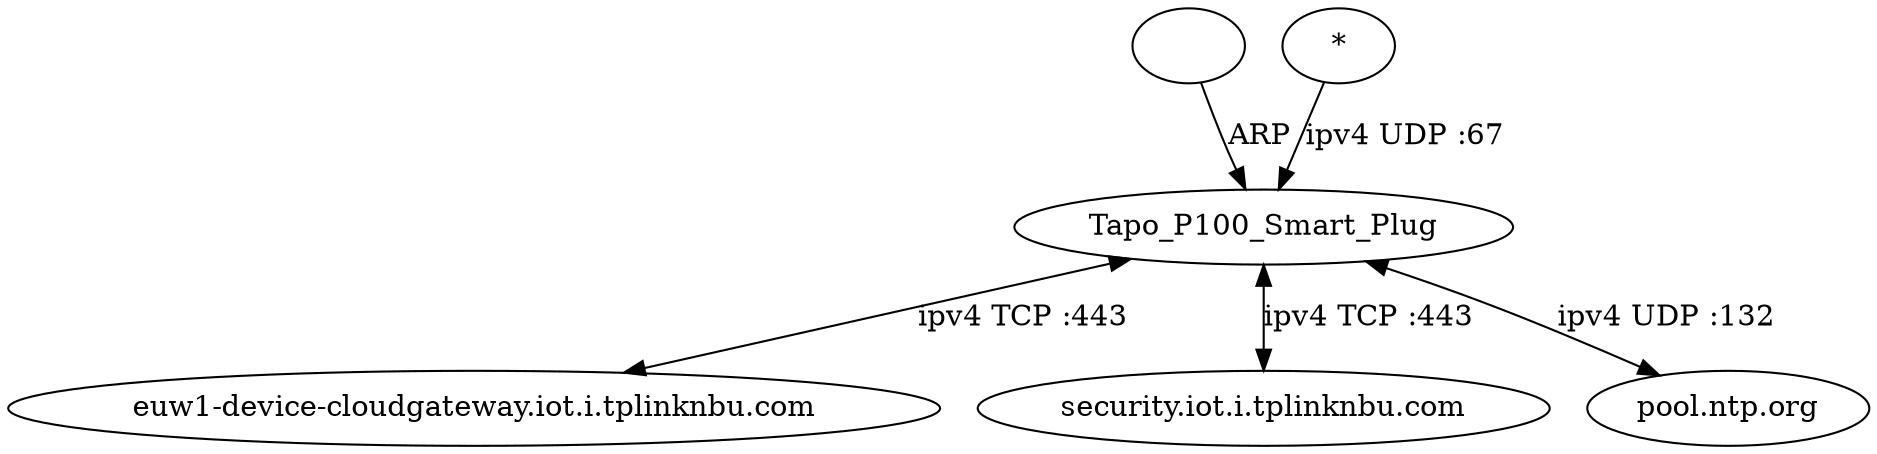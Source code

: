 digraph G {
  "" -> Tapo_P100_Smart_Plug  [ label="ARP"];
  Tapo_P100_Smart_Plug -> "euw1-device-cloudgateway.iot.i.tplinknbu.com" [ label="ipv4 TCP :443" dir="both"];
  Tapo_P100_Smart_Plug -> "security.iot.i.tplinknbu.com" [ label="ipv4 TCP :443" dir="both"];
  Tapo_P100_Smart_Plug -> "pool.ntp.org" [ label="ipv4 UDP :132" dir="both"];
  "*" -> Tapo_P100_Smart_Plug [ label="ipv4 UDP :67"];
}